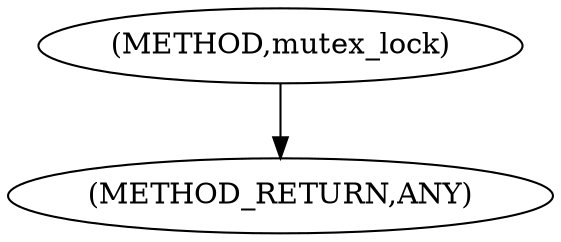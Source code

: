 digraph "mutex_lock" {  
"111669149738" [label = <(METHOD,mutex_lock)> ]
"128849018922" [label = <(METHOD_RETURN,ANY)> ]
  "111669149738" -> "128849018922" 
}
